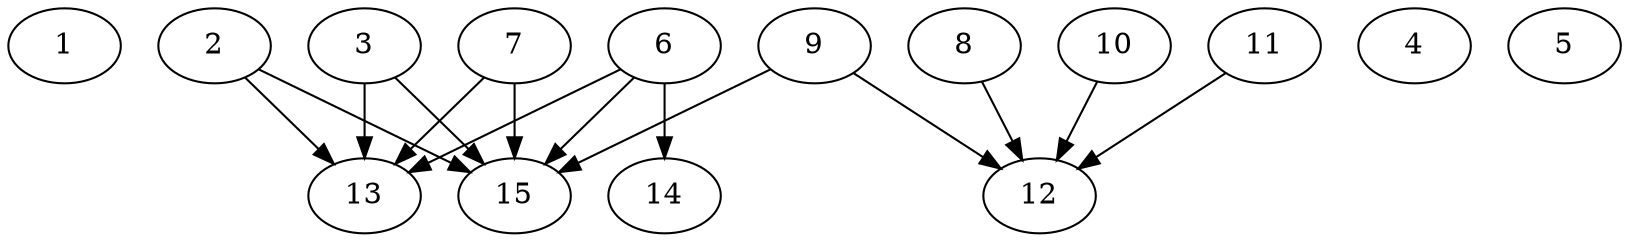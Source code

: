 // DAG automatically generated by daggen at Thu Oct  3 13:59:26 2019
// ./daggen --dot -n 15 --ccr 0.3 --fat 0.9 --regular 0.9 --density 0.7 --mindata 5242880 --maxdata 52428800 
digraph G {
  1 [size="25719467", alpha="0.01", expect_size="7715840"] 
  2 [size="166359040", alpha="0.19", expect_size="49907712"] 
  2 -> 13 [size ="49907712"]
  2 -> 15 [size ="49907712"]
  3 [size="125665280", alpha="0.16", expect_size="37699584"] 
  3 -> 13 [size ="37699584"]
  3 -> 15 [size ="37699584"]
  4 [size="75980800", alpha="0.09", expect_size="22794240"] 
  5 [size="41809920", alpha="0.02", expect_size="12542976"] 
  6 [size="168676693", alpha="0.04", expect_size="50603008"] 
  6 -> 13 [size ="50603008"]
  6 -> 14 [size ="50603008"]
  6 -> 15 [size ="50603008"]
  7 [size="116445867", alpha="0.15", expect_size="34933760"] 
  7 -> 13 [size ="34933760"]
  7 -> 15 [size ="34933760"]
  8 [size="140373333", alpha="0.03", expect_size="42112000"] 
  8 -> 12 [size ="42112000"]
  9 [size="50435413", alpha="0.10", expect_size="15130624"] 
  9 -> 12 [size ="15130624"]
  9 -> 15 [size ="15130624"]
  10 [size="74724693", alpha="0.08", expect_size="22417408"] 
  10 -> 12 [size ="22417408"]
  11 [size="67068587", alpha="0.09", expect_size="20120576"] 
  11 -> 12 [size ="20120576"]
  12 [size="75912533", alpha="0.01", expect_size="22773760"] 
  13 [size="66798933", alpha="0.06", expect_size="20039680"] 
  14 [size="32310613", alpha="0.14", expect_size="9693184"] 
  15 [size="103236267", alpha="0.07", expect_size="30970880"] 
}
